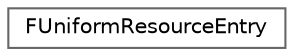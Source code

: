 digraph "Graphical Class Hierarchy"
{
 // INTERACTIVE_SVG=YES
 // LATEX_PDF_SIZE
  bgcolor="transparent";
  edge [fontname=Helvetica,fontsize=10,labelfontname=Helvetica,labelfontsize=10];
  node [fontname=Helvetica,fontsize=10,shape=box,height=0.2,width=0.4];
  rankdir="LR";
  Node0 [id="Node000000",label="FUniformResourceEntry",height=0.2,width=0.4,color="grey40", fillcolor="white", style="filled",URL="$d6/ddb/structFUniformResourceEntry.html",tooltip="Each entry in a resource table is provided to the shader compiler for creating mappings."];
}
